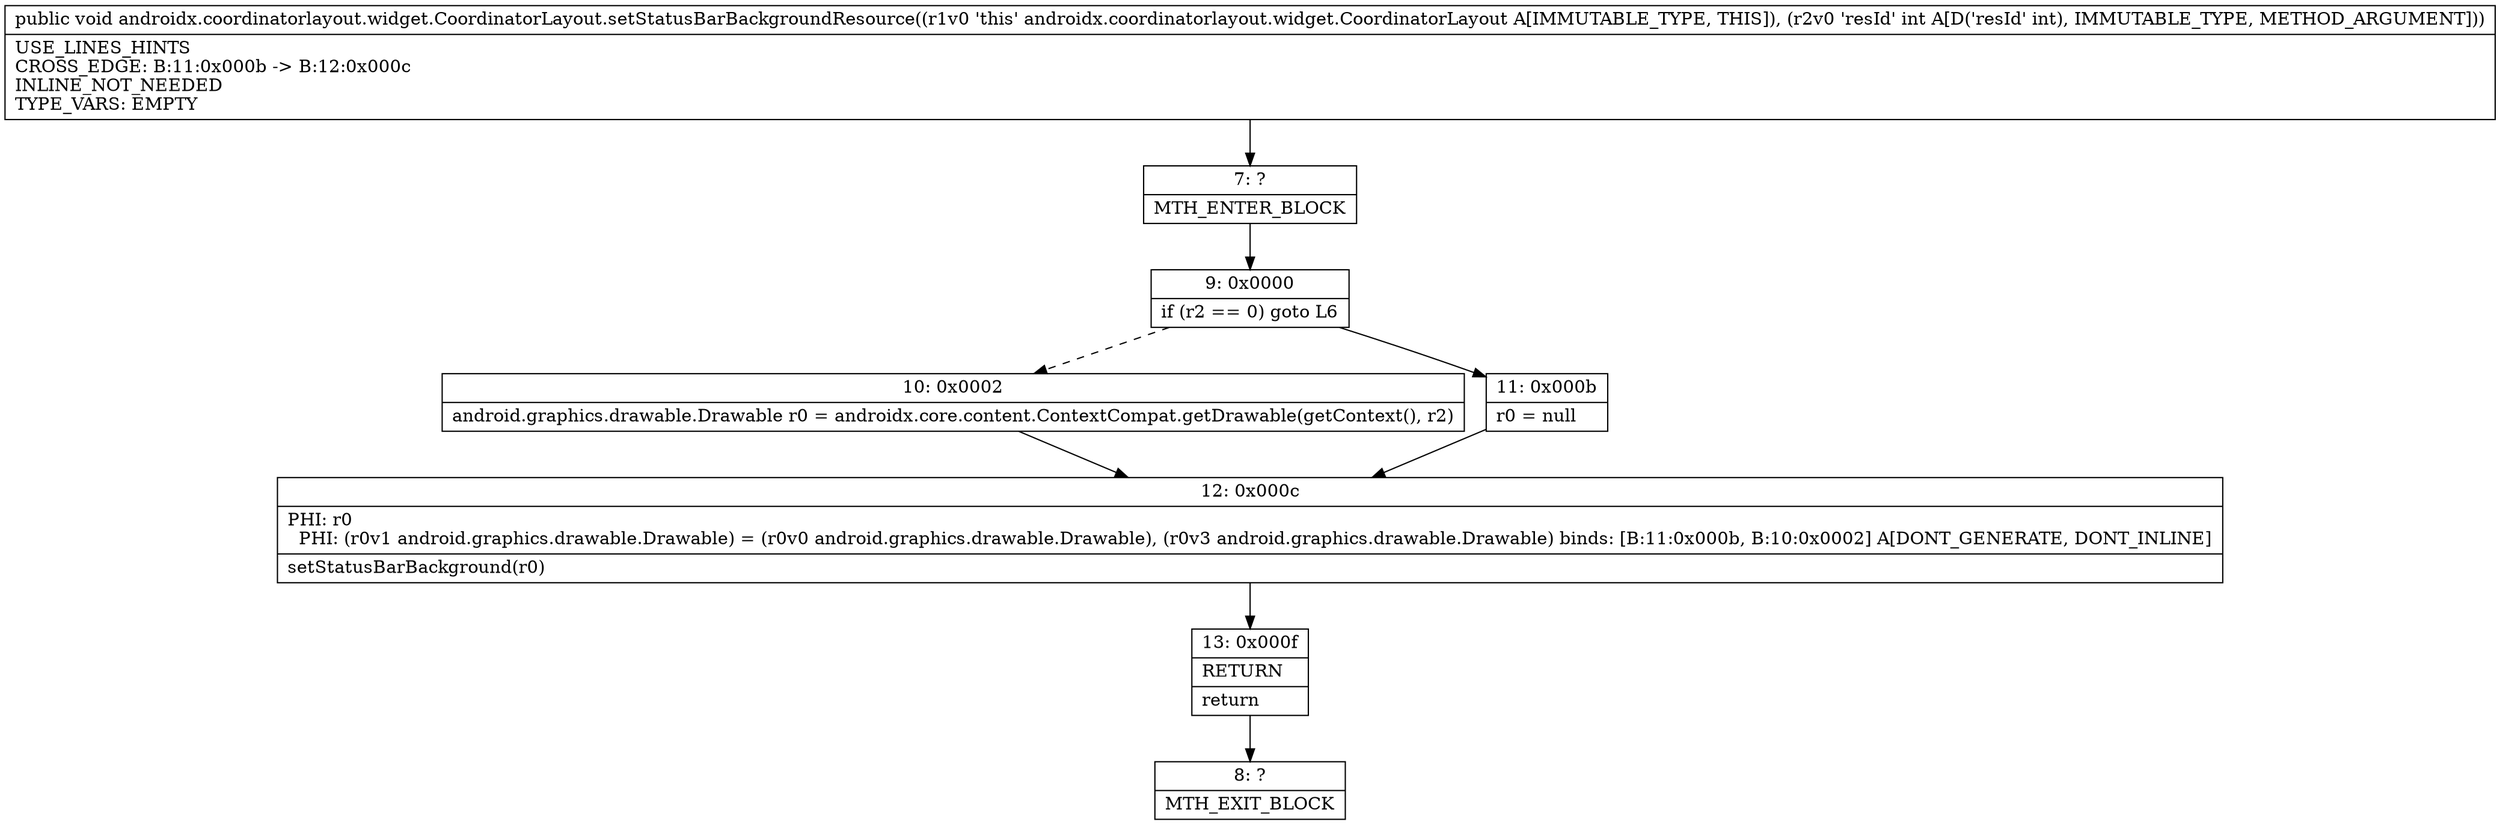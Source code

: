 digraph "CFG forandroidx.coordinatorlayout.widget.CoordinatorLayout.setStatusBarBackgroundResource(I)V" {
Node_7 [shape=record,label="{7\:\ ?|MTH_ENTER_BLOCK\l}"];
Node_9 [shape=record,label="{9\:\ 0x0000|if (r2 == 0) goto L6\l}"];
Node_10 [shape=record,label="{10\:\ 0x0002|android.graphics.drawable.Drawable r0 = androidx.core.content.ContextCompat.getDrawable(getContext(), r2)\l}"];
Node_12 [shape=record,label="{12\:\ 0x000c|PHI: r0 \l  PHI: (r0v1 android.graphics.drawable.Drawable) = (r0v0 android.graphics.drawable.Drawable), (r0v3 android.graphics.drawable.Drawable) binds: [B:11:0x000b, B:10:0x0002] A[DONT_GENERATE, DONT_INLINE]\l|setStatusBarBackground(r0)\l}"];
Node_13 [shape=record,label="{13\:\ 0x000f|RETURN\l|return\l}"];
Node_8 [shape=record,label="{8\:\ ?|MTH_EXIT_BLOCK\l}"];
Node_11 [shape=record,label="{11\:\ 0x000b|r0 = null\l}"];
MethodNode[shape=record,label="{public void androidx.coordinatorlayout.widget.CoordinatorLayout.setStatusBarBackgroundResource((r1v0 'this' androidx.coordinatorlayout.widget.CoordinatorLayout A[IMMUTABLE_TYPE, THIS]), (r2v0 'resId' int A[D('resId' int), IMMUTABLE_TYPE, METHOD_ARGUMENT]))  | USE_LINES_HINTS\lCROSS_EDGE: B:11:0x000b \-\> B:12:0x000c\lINLINE_NOT_NEEDED\lTYPE_VARS: EMPTY\l}"];
MethodNode -> Node_7;Node_7 -> Node_9;
Node_9 -> Node_10[style=dashed];
Node_9 -> Node_11;
Node_10 -> Node_12;
Node_12 -> Node_13;
Node_13 -> Node_8;
Node_11 -> Node_12;
}

